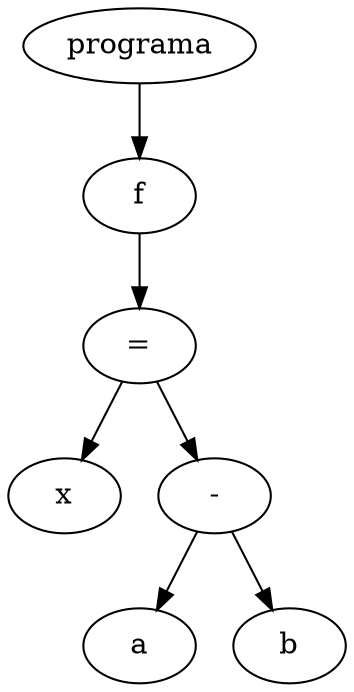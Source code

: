 digraph G {
node_0xdae6f0 [label="programa"]
node_0xdae6a0 [label="f"]
node_0xdae650 [label="="]
node_0xdae090 [label="x"]
node_0xdae650 -> node_0xdae090
node_0xdae600 [label="-"]
node_0xdae460 [label="a"]
node_0xdae600 -> node_0xdae460
node_0xdae530 [label="b"]
node_0xdae600 -> node_0xdae530
node_0xdae650 -> node_0xdae600
node_0xdae6a0 -> node_0xdae650
node_0xdae6f0 -> node_0xdae6a0
}
